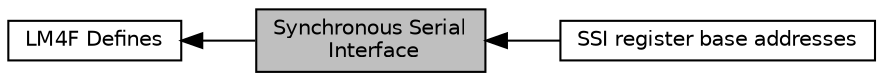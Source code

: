 digraph "Synchronous Serial Interface"
{
  edge [fontname="Helvetica",fontsize="10",labelfontname="Helvetica",labelfontsize="10"];
  node [fontname="Helvetica",fontsize="10",shape=record];
  rankdir=LR;
  Node0 [label="Synchronous Serial\l Interface",height=0.2,width=0.4,color="black", fillcolor="grey75", style="filled", fontcolor="black"];
  Node2 [label="SSI register base addresses",height=0.2,width=0.4,color="black", fillcolor="white", style="filled",URL="$group__ssi__base.html"];
  Node1 [label="LM4F Defines",height=0.2,width=0.4,color="black", fillcolor="white", style="filled",URL="$group__LM4Fxx__defines.html",tooltip="Defined Constants and Types for the LM4F series. "];
  Node1->Node0 [shape=plaintext, dir="back", style="solid"];
  Node0->Node2 [shape=plaintext, dir="back", style="solid"];
}

